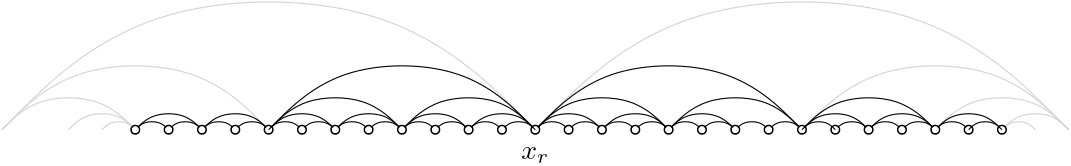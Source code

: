 <?xml version="1.0"?>
<!DOCTYPE ipe SYSTEM "ipe.dtd">
<ipe version="70005" creator="Ipe 7.1.1">
<info created="D:20120312090323" modified="D:20130326155155"/>
<ipestyle name="basic">
<symbol name="arrow/arc(spx)">
<path stroke="sym-stroke" fill="sym-stroke" pen="sym-pen">
0 0 m
-1 0.333 l
-1 -0.333 l
h
</path>
</symbol>
<symbol name="arrow/farc(spx)">
<path stroke="sym-stroke" fill="white" pen="sym-pen">
0 0 m
-1 0.333 l
-1 -0.333 l
h
</path>
</symbol>
<symbol name="mark/circle(sx)" transformations="translations">
<path fill="sym-stroke">
0.6 0 0 0.6 0 0 e
0.4 0 0 0.4 0 0 e
</path>
</symbol>
<symbol name="mark/disk(sx)" transformations="translations">
<path fill="sym-stroke">
0.6 0 0 0.6 0 0 e
</path>
</symbol>
<symbol name="mark/fdisk(sfx)" transformations="translations">
<group>
<path fill="sym-stroke" fillrule="eofill">
0.6 0 0 0.6 0 0 e
0.4 0 0 0.4 0 0 e
</path>
<path fill="sym-fill">
0.4 0 0 0.4 0 0 e
</path>
</group>
</symbol>
<symbol name="mark/box(sx)" transformations="translations">
<path fill="sym-stroke" fillrule="eofill">
-0.6 -0.6 m
0.6 -0.6 l
0.6 0.6 l
-0.6 0.6 l
h
-0.4 -0.4 m
0.4 -0.4 l
0.4 0.4 l
-0.4 0.4 l
h
</path>
</symbol>
<symbol name="mark/square(sx)" transformations="translations">
<path fill="sym-stroke">
-0.6 -0.6 m
0.6 -0.6 l
0.6 0.6 l
-0.6 0.6 l
h
</path>
</symbol>
<symbol name="mark/fsquare(sfx)" transformations="translations">
<group>
<path fill="sym-stroke" fillrule="eofill">
-0.6 -0.6 m
0.6 -0.6 l
0.6 0.6 l
-0.6 0.6 l
h
-0.4 -0.4 m
0.4 -0.4 l
0.4 0.4 l
-0.4 0.4 l
h
</path>
<path fill="sym-fill">
-0.4 -0.4 m
0.4 -0.4 l
0.4 0.4 l
-0.4 0.4 l
h
</path>
</group>
</symbol>
<symbol name="mark/cross(sx)" transformations="translations">
<group>
<path fill="sym-stroke">
-0.43 -0.57 m
0.57 0.43 l
0.43 0.57 l
-0.57 -0.43 l
h
</path>
<path fill="sym-stroke">
-0.43 0.57 m
0.57 -0.43 l
0.43 -0.57 l
-0.57 0.43 l
h
</path>
</group>
</symbol>
<symbol name="arrow/fnormal(spx)">
<path stroke="sym-stroke" fill="white" pen="sym-pen">
0 0 m
-1 0.333 l
-1 -0.333 l
h
</path>
</symbol>
<symbol name="arrow/pointed(spx)">
<path stroke="sym-stroke" fill="sym-stroke" pen="sym-pen">
0 0 m
-1 0.333 l
-0.8 0 l
-1 -0.333 l
h
</path>
</symbol>
<symbol name="arrow/fpointed(spx)">
<path stroke="sym-stroke" fill="white" pen="sym-pen">
0 0 m
-1 0.333 l
-0.8 0 l
-1 -0.333 l
h
</path>
</symbol>
<symbol name="arrow/linear(spx)">
<path stroke="sym-stroke" pen="sym-pen">
-1 0.333 m
0 0 l
-1 -0.333 l
</path>
</symbol>
<symbol name="arrow/fdouble(spx)">
<path stroke="sym-stroke" fill="white" pen="sym-pen">
0 0 m
-1 0.333 l
-1 -0.333 l
h
-1 0 m
-2 0.333 l
-2 -0.333 l
h
</path>
</symbol>
<symbol name="arrow/double(spx)">
<path stroke="sym-stroke" fill="sym-stroke" pen="sym-pen">
0 0 m
-1 0.333 l
-1 -0.333 l
h
-1 0 m
-2 0.333 l
-2 -0.333 l
h
</path>
</symbol>
<pen name="heavier" value="0.8"/>
<pen name="fat" value="1.2"/>
<pen name="ultrafat" value="2"/>
<symbolsize name="large" value="5"/>
<symbolsize name="small" value="2"/>
<symbolsize name="tiny" value="1.1"/>
<arrowsize name="large" value="10"/>
<arrowsize name="small" value="5"/>
<arrowsize name="tiny" value="3"/>
<color name="red" value="1 0 0"/>
<color name="green" value="0 1 0"/>
<color name="blue" value="0 0 1"/>
<color name="yellow" value="1 1 0"/>
<color name="orange" value="1 0.647 0"/>
<color name="gold" value="1 0.843 0"/>
<color name="purple" value="0.627 0.125 0.941"/>
<color name="gray" value="0.745"/>
<color name="brown" value="0.647 0.165 0.165"/>
<color name="navy" value="0 0 0.502"/>
<color name="pink" value="1 0.753 0.796"/>
<color name="seagreen" value="0.18 0.545 0.341"/>
<color name="turquoise" value="0.251 0.878 0.816"/>
<color name="violet" value="0.933 0.51 0.933"/>
<color name="darkblue" value="0 0 0.545"/>
<color name="darkcyan" value="0 0.545 0.545"/>
<color name="darkgray" value="0.663"/>
<color name="darkgreen" value="0 0.392 0"/>
<color name="darkmagenta" value="0.545 0 0.545"/>
<color name="darkorange" value="1 0.549 0"/>
<color name="darkred" value="0.545 0 0"/>
<color name="lightblue" value="0.678 0.847 0.902"/>
<color name="lightcyan" value="0.878 1 1"/>
<color name="lightgray" value="0.827"/>
<color name="lightgreen" value="0.565 0.933 0.565"/>
<color name="lightyellow" value="1 1 0.878"/>
<dashstyle name="dashed" value="[4] 0"/>
<dashstyle name="dotted" value="[1 3] 0"/>
<dashstyle name="dash dotted" value="[4 2 1 2] 0"/>
<dashstyle name="dash dot dotted" value="[4 2 1 2 1 2] 0"/>
<textsize name="large" value="\large"/>
<textsize name="small" value="\small"/>
<textsize name="tiny" value="\tiny"/>
<textsize name="Large" value="\Large"/>
<textsize name="LARGE" value="\LARGE"/>
<textsize name="huge" value="\huge"/>
<textsize name="Huge" value="\Huge"/>
<textsize name="footnote" value="\footnotesize"/>
<textstyle name="center" begin="\begin{center}" end="\end{center}"/>
<textstyle name="itemize" begin="\begin{itemize}" end="\end{itemize}"/>
<textstyle name="item" begin="\begin{itemize}\item{}" end="\end{itemize}"/>
<gridsize name="4 pts" value="4"/>
<gridsize name="8 pts (~3 mm)" value="8"/>
<gridsize name="16 pts (~6 mm)" value="16"/>
<gridsize name="32 pts (~12 mm)" value="32"/>
<gridsize name="10 pts (~3.5 mm)" value="10"/>
<gridsize name="20 pts (~7 mm)" value="20"/>
<gridsize name="14 pts (~5 mm)" value="14"/>
<gridsize name="28 pts (~10 mm)" value="28"/>
<gridsize name="56 pts (~20 mm)" value="56"/>
<anglesize name="90 deg" value="90"/>
<anglesize name="60 deg" value="60"/>
<anglesize name="45 deg" value="45"/>
<anglesize name="30 deg" value="30"/>
<anglesize name="22.5 deg" value="22.5"/>
<tiling name="falling" angle="-60" step="4" width="1"/>
<tiling name="rising" angle="30" step="4" width="1"/>
</ipestyle>
<page>
<layer name="alpha"/>
<layer name="beta"/>
<layer name="gamma"/>
<view layers="alpha" active="alpha"/>
<view layers="alpha gamma" active="gamma"/>
<group layer="alpha" matrix="0.75 0 0 0.75 70.9911 103.355">
<path matrix="2 0 0 2 -228.036 -589.754" stroke="lightgray">
128 496 m
144 512
176 512
192 496 s
</path>
<path matrix="2 0 0 2 155.964 -589.754" stroke="lightgray">
128 496 m
144 512
176 512
192 496 s
</path>
<path matrix="1 0 0 1 347.965 -93.7544" stroke="lightgray">
128 496 m
144 512
176 512
192 496 s
</path>
<path matrix="0.5 0 0 0.5 443.965 154.246" stroke="lightgray">
128 496 m
144 512
176 512
192 496 s
</path>
<path matrix="0.25 0 0 0.25 475.965 278.246" stroke="lightgray">
128 496 m
144 512
176 512
192 496 s
</path>
<path matrix="0.25 0 0 0.25 43.9643 278.246" stroke="lightgray">
128 496 m
144 512
176 512
192 496 s
</path>
<path matrix="0.5 0 0 0.5 -4.0357 154.246" stroke="lightgray">
128 496 m
144 512
176 512
192 496 s
</path>
<path matrix="1 0 0 1 -100.036 -93.7544" stroke="lightgray">
128 496 m
144 512
176 512
192 496 s
</path>
</group>
<path matrix="3 0 0 3 -292.035 -1082.96" stroke="lightgray">
128 496 m
144 512
176 512
192 496 s
</path>
<path matrix="3 0 0 3 -100.035 -1082.96" stroke="lightgray">
128 496 m
144 512
176 512
192 496 s
</path>
<path matrix="0.1875 0 0 0.1875 319.965 312.039" stroke="black">
128 496 m
144 512
176 512
192 496 s
</path>
<path matrix="0.1875 0 0 0.1875 307.965 312.039" stroke="black">
128 496 m
144 512
176 512
192 496 s
</path>
<path matrix="0.1875 0 0 0.1875 295.965 312.039" stroke="black">
128 496 m
144 512
176 512
192 496 s
</path>
<path matrix="0.1875 0 0 0.1875 283.965 312.039" stroke="black">
128 496 m
144 512
176 512
192 496 s
</path>
<path matrix="0.1875 0 0 0.1875 271.965 312.039" stroke="black">
128 496 m
144 512
176 512
192 496 s
</path>
<path matrix="0.1875 0 0 0.1875 259.965 312.039" stroke="black">
128 496 m
144 512
176 512
192 496 s
</path>
<path matrix="0.1875 0 0 0.1875 403.965 312.039" stroke="black">
128 496 m
144 512
176 512
192 496 s
</path>
<path matrix="0.1875 0 0 0.1875 391.965 312.039" stroke="black">
128 496 m
144 512
176 512
192 496 s
</path>
<path matrix="0.1875 0 0 0.1875 379.965 312.039" stroke="black">
128 496 m
144 512
176 512
192 496 s
</path>
<path matrix="0.1875 0 0 0.1875 367.965 312.039" stroke="black">
128 496 m
144 512
176 512
192 496 s
</path>
<path matrix="0.375 0 0 0.375 91.9646 219.039" stroke="black">
128 496 m
144 512
176 512
192 496 s
</path>
<path matrix="0.375 0 0 0.375 115.965 219.039" stroke="black">
128 496 m
144 512
176 512
192 496 s
</path>
<path matrix="0.375 0 0 0.375 139.965 219.039" stroke="black">
128 496 m
144 512
176 512
192 496 s
</path>
<path matrix="0.375 0 0 0.375 163.965 219.039" stroke="black">
128 496 m
144 512
176 512
192 496 s
</path>
<path matrix="0.375 0 0 0.375 187.965 219.039" stroke="black">
128 496 m
144 512
176 512
192 496 s
</path>
<path matrix="0.375 0 0 0.375 211.965 219.039" stroke="black">
128 496 m
144 512
176 512
192 496 s
</path>
<path matrix="0.375 0 0 0.375 235.965 219.039" stroke="black">
128 496 m
144 512
176 512
192 496 s
</path>
<path matrix="0.375 0 0 0.375 259.965 219.039" stroke="black">
128 496 m
144 512
176 512
192 496 s
</path>
<path matrix="0.375 0 0 0.375 283.965 219.039" stroke="black">
128 496 m
144 512
176 512
192 496 s
</path>
<path matrix="0.375 0 0 0.375 331.965 219.039" stroke="black">
128 496 m
144 512
176 512
192 496 s
</path>
<path matrix="0.375 0 0 0.375 355.965 219.039" stroke="black">
128 496 m
144 512
176 512
192 496 s
</path>
<path matrix="0.375 0 0 0.375 379.965 219.039" stroke="black">
128 496 m
144 512
176 512
192 496 s
</path>
<path matrix="0.1875 0 0 0.1875 115.965 312.039" stroke="black">
128 496 m
144 512
176 512
192 496 s
</path>
<path matrix="0.1875 0 0 0.1875 127.965 312.039" stroke="black">
128 496 m
144 512
176 512
192 496 s
</path>
<path matrix="0.1875 0 0 0.1875 139.965 312.039" stroke="black">
128 496 m
144 512
176 512
192 496 s
</path>
<path matrix="0.1875 0 0 0.1875 151.965 312.039" stroke="black">
128 496 m
144 512
176 512
192 496 s
</path>
<path matrix="0.1875 0 0 0.1875 163.965 312.039" stroke="black">
128 496 m
144 512
176 512
192 496 s
</path>
<path matrix="0.1875 0 0 0.1875 175.965 312.039" stroke="black">
128 496 m
144 512
176 512
192 496 s
</path>
<path matrix="0.1875 0 0 0.1875 187.965 312.039" stroke="black">
128 496 m
144 512
176 512
192 496 s
</path>
<path matrix="0.1875 0 0 0.1875 199.965 312.039" stroke="black">
128 496 m
144 512
176 512
192 496 s
</path>
<path matrix="0.1875 0 0 0.1875 211.965 312.039" stroke="black">
128 496 m
144 512
176 512
192 496 s
</path>
<path matrix="0.1875 0 0 0.1875 223.965 312.039" stroke="black">
128 496 m
144 512
176 512
192 496 s
</path>
<path matrix="0.1875 0 0 0.1875 235.965 312.039" stroke="black">
128 496 m
144 512
176 512
192 496 s
</path>
<path matrix="0.1875 0 0 0.1875 247.965 312.039" stroke="black">
128 496 m
144 512
176 512
192 496 s
</path>
<path matrix="0.1875 0 0 0.1875 331.965 312.039" stroke="black">
128 496 m
144 512
176 512
192 496 s
</path>
<path matrix="0.1875 0 0 0.1875 343.965 312.039" stroke="black">
128 496 m
144 512
176 512
192 496 s
</path>
<path matrix="1.5 0 0 1.5 91.9646 -338.961" stroke="black">
128 496 m
144 512
176 512
192 496 s
</path>
<path matrix="0.75 0 0 0.75 91.9646 33.0387" stroke="black">
128 496 m
144 512
176 512
192 496 s
</path>
<path matrix="0.75 0 0 0.75 139.965 33.0387" stroke="black">
128 496 m
144 512
176 512
192 496 s
</path>
<path matrix="0.75 0 0 0.75 187.965 33.0387" stroke="black">
128 496 m
144 512
176 512
192 496 s
</path>
<path matrix="0.75 0 0 0.75 235.965 33.0387" stroke="black">
128 496 m
144 512
176 512
192 496 s
</path>
<path matrix="0.75 0 0 0.75 283.965 33.0387" stroke="black">
128 496 m
144 512
176 512
192 496 s
</path>
<use matrix="0.75 0 0 0.75 70.9911 103.355" name="mark/fdisk(sfx)" pos="91.9646 402.246" size="normal" stroke="black" fill="white"/>
<use matrix="0.75 0 0 0.75 70.9911 103.355" name="mark/fdisk(sfx)" pos="107.965 402.246" size="normal" stroke="black" fill="white"/>
<use matrix="0.75 0 0 0.75 70.9911 103.355" name="mark/fdisk(sfx)" pos="123.965 402.246" size="normal" stroke="black" fill="white"/>
<use matrix="0.75 0 0 0.75 70.9911 103.355" name="mark/fdisk(sfx)" pos="139.965 402.246" size="normal" stroke="black" fill="white"/>
<use matrix="0.75 0 0 0.75 70.9911 103.355" name="mark/fdisk(sfx)" pos="155.965 402.246" size="normal" stroke="black" fill="white"/>
<use matrix="0.75 0 0 0.75 70.9911 103.355" name="mark/fdisk(sfx)" pos="171.965 402.246" size="normal" stroke="black" fill="white"/>
<use matrix="0.75 0 0 0.75 70.9911 103.355" name="mark/fdisk(sfx)" pos="187.965 402.246" size="normal" stroke="black" fill="white"/>
<use matrix="0.75 0 0 0.75 70.9911 103.355" name="mark/fdisk(sfx)" pos="203.965 402.246" size="normal" stroke="black" fill="white"/>
<use matrix="0.75 0 0 0.75 70.9911 103.355" name="mark/fdisk(sfx)" pos="219.965 402.246" size="normal" stroke="black" fill="white"/>
<use matrix="0.75 0 0 0.75 70.9911 103.355" name="mark/fdisk(sfx)" pos="235.965 402.246" size="normal" stroke="black" fill="white"/>
<use matrix="0.75 0 0 0.75 70.9911 103.355" name="mark/fdisk(sfx)" pos="251.965 402.246" size="normal" stroke="black" fill="white"/>
<use matrix="0.75 0 0 0.75 70.9911 103.355" name="mark/fdisk(sfx)" pos="267.965 402.246" size="normal" stroke="black" fill="white"/>
<use matrix="0.75 0 0 0.75 70.9911 103.355" name="mark/fdisk(sfx)" pos="283.965 402.246" size="normal" stroke="black" fill="white"/>
<use matrix="0.75 0 0 0.75 70.9911 103.355" name="mark/fdisk(sfx)" pos="299.965 402.246" size="normal" stroke="black" fill="white"/>
<use matrix="0.75 0 0 0.75 70.9911 103.355" name="mark/fdisk(sfx)" pos="315.965 402.246" size="normal" stroke="black" fill="white"/>
<use matrix="0.75 0 0 0.75 70.9911 103.355" name="mark/fdisk(sfx)" pos="331.965 402.246" size="normal" stroke="black" fill="white"/>
<use matrix="0.75 0 0 0.75 70.9911 103.355" name="mark/fdisk(sfx)" pos="347.965 402.246" size="normal" stroke="black" fill="white"/>
<use matrix="0.75 0 0 0.75 70.9911 103.355" name="mark/fdisk(sfx)" pos="363.965 402.246" size="normal" stroke="black" fill="white"/>
<use matrix="0.75 0 0 0.75 70.9911 103.355" name="mark/fdisk(sfx)" pos="379.965 402.246" size="normal" stroke="black" fill="white"/>
<use matrix="0.75 0 0 0.75 70.9911 103.355" name="mark/fdisk(sfx)" pos="395.965 402.246" size="normal" stroke="black" fill="white"/>
<use matrix="0.75 0 0 0.75 70.9911 103.355" name="mark/fdisk(sfx)" pos="411.965 402.246" size="normal" stroke="black" fill="white"/>
<use matrix="0.75 0 0 0.75 70.9911 103.355" name="mark/fdisk(sfx)" pos="427.965 402.246" size="normal" stroke="black" fill="white"/>
<use matrix="0.75 0 0 0.75 70.9911 103.355" name="mark/fdisk(sfx)" pos="443.965 402.246" size="normal" stroke="black" fill="white"/>
<use matrix="0.75 0 0 0.75 70.9911 103.355" name="mark/fdisk(sfx)" pos="459.965 402.246" size="normal" stroke="black" fill="white"/>
<use matrix="0.75 0 0 0.75 70.9911 103.355" name="mark/fdisk(sfx)" pos="475.965 402.246" size="normal" stroke="black" fill="white"/>
<use matrix="0.75 0 0 0.75 70.9911 103.355" name="mark/fdisk(sfx)" pos="491.965 402.246" size="normal" stroke="black" fill="white"/>
<use matrix="0.75 0 0 0.75 70.9911 103.355" name="mark/fdisk(sfx)" pos="507.965 402.246" size="normal" stroke="black" fill="white"/>
<text matrix="0.75 0 0 0.75 71.7283 102.906" transformations="translations" pos="282.982 388.824" stroke="black" type="label" halign="center" valign="baseline">$x_r$</text>
<use layer="gamma" matrix="0.75 0 0 0.75 70.9911 103.355" name="mark/disk(sx)" pos="123.965 402.246" size="normal" stroke="black"/>
<use matrix="0.75 0 0 0.75 70.9911 103.355" name="mark/disk(sx)" pos="219.965 402.246" size="normal" stroke="black"/>
<use matrix="0.75 0 0 0.75 70.9911 103.355" name="mark/disk(sx)" pos="395.965 402.246" size="normal" stroke="black"/>
<use matrix="0.75 0 0 0.75 70.9911 103.355" name="mark/cross(sx)" pos="107.965 402.246" size="normal" stroke="black"/>
<use matrix="0.75 0 0 0.75 70.9911 103.355" name="mark/cross(sx)" pos="139.965 402.246" size="normal" stroke="black"/>
<use matrix="0.75 0 0 0.75 70.9911 103.355" name="mark/cross(sx)" pos="203.965 402.246" size="normal" stroke="black"/>
<use matrix="0.75 0 0 0.75 70.9911 103.355" name="mark/cross(sx)" pos="187.965 402.246" size="normal" stroke="black"/>
<use matrix="0.75 0 0 0.75 70.9911 103.355" name="mark/cross(sx)" pos="171.965 402.246" size="normal" stroke="black"/>
<use matrix="0.75 0 0 0.75 70.9911 103.355" name="mark/cross(sx)" pos="235.965 402.246" size="normal" stroke="black"/>
<use matrix="0.75 0 0 0.75 70.9911 103.355" name="mark/cross(sx)" pos="251.965 402.246" size="normal" stroke="black"/>
<use matrix="0.75 0 0 0.75 70.9911 103.355" name="mark/cross(sx)" pos="267.965 402.246" size="normal" stroke="black"/>
<use name="mark/disk(sx)" pos="451.965 405.039" size="normal" stroke="black"/>
<use name="mark/cross(sx)" pos="439.965 405.039" size="normal" stroke="black"/>
<path matrix="0.375 0 0 0.375 307.965 219.04" stroke="black">
128 496 m
144 512
176 512
192 496 s
</path>
<path matrix="0.1875 0 0 0.1875 259.965 312.039" stroke="black">
128 496 m
144 512
176 512
192 496 s
</path>
<path matrix="0.1875 0 0 0.1875 271.965 312.039" stroke="black">
128 496 m
144 512
176 512
192 496 s
</path>
<path matrix="0.1875 0 0 0.1875 283.965 312.039" stroke="black">
128 496 m
144 512
176 512
192 496 s
</path>
<path matrix="0.1875 0 0 0.1875 295.965 312.039" stroke="black">
128 496 m
144 512
176 512
192 496 s
</path>
<path matrix="0.1875 0 0 0.1875 307.965 312.039" stroke="black">
128 496 m
144 512
176 512
192 496 s
</path>
<path matrix="0.1875 0 0 0.1875 319.965 312.039" stroke="black">
128 496 m
144 512
176 512
192 496 s
</path>
<path matrix="0.1875 0 0 0.1875 355.965 312.039" stroke="black">
128 496 m
144 512
176 512
192 496 s
</path>
<path matrix="0.1875 0 0 0.1875 367.965 312.039" stroke="black">
128 496 m
144 512
176 512
192 496 s
</path>
<path matrix="0.1875 0 0 0.1875 379.965 312.039" stroke="black">
128 496 m
144 512
176 512
192 496 s
</path>
<path matrix="0.1875 0 0 0.1875 391.965 312.039" stroke="black">
128 496 m
144 512
176 512
192 496 s
</path>
<path matrix="0.1875 0 0 0.1875 415.965 312.039" stroke="black">
128 496 m
144 512
176 512
192 496 s
</path>
<path matrix="1.5 0 0 1.5 -4.03515 -338.961" stroke="black">
128 496 m
144 512
176 512
192 496 s
</path>
<path matrix="0.75 0 0 0.75 43.9646 33.0392" stroke="black">
128 496 m
144 512
176 512
192 496 s
</path>
<path matrix="0.375 0 0 0.375 307.965 219.04" stroke="purple" pen="fat">
128 496 m
144 512
176 512
192 496 s
</path>
<path matrix="0.1875 0 0 0.1875 259.965 312.039" stroke="purple" pen="fat">
128 496 m
144 512
176 512
192 496 s
</path>
<path matrix="0.1875 0 0 0.1875 271.965 312.039" stroke="purple" pen="fat">
128 496 m
144 512
176 512
192 496 s
</path>
<path matrix="0.1875 0 0 0.1875 283.965 312.039" stroke="purple" pen="fat">
128 496 m
144 512
176 512
192 496 s
</path>
<path matrix="0.1875 0 0 0.1875 295.965 312.039" stroke="purple" pen="fat">
128 496 m
144 512
176 512
192 496 s
</path>
<path matrix="0.1875 0 0 0.1875 307.965 312.039" stroke="purple" pen="fat">
128 496 m
144 512
176 512
192 496 s
</path>
<path matrix="0.1875 0 0 0.1875 319.965 312.039" stroke="purple" pen="fat">
128 496 m
144 512
176 512
192 496 s
</path>
<path matrix="0.1875 0 0 0.1875 355.965 312.039" stroke="purple" pen="fat">
128 496 m
144 512
176 512
192 496 s
</path>
<path matrix="0.1875 0 0 0.1875 367.965 312.039" stroke="purple" pen="fat">
128 496 m
144 512
176 512
192 496 s
</path>
<path matrix="0.1875 0 0 0.1875 379.965 312.039" stroke="purple" pen="fat">
128 496 m
144 512
176 512
192 496 s
</path>
<path matrix="0.1875 0 0 0.1875 391.965 312.039" stroke="purple" pen="fat">
128 496 m
144 512
176 512
192 496 s
</path>
<path matrix="1.5 0 0 1.5 -4.03515 -338.961" stroke="purple" pen="fat">
128 496 m
144 512
176 512
192 496 s
</path>
<path matrix="0.75 0 0 0.75 43.9646 33.0392" stroke="purple" pen="fat">
128 496 m
144 512
176 512
192 496 s
</path>
<path matrix="0.1875 0 0 0.1875 403.965 312.039" stroke="black">
128 496 m
144 512
176 512
192 496 s
</path>
<path layer="alpha" matrix="0.1875 0 0 0.1875 355.965 312.039" stroke="black">
128 496 m
144 512
176 512
192 496 s
</path>
<path matrix="0.1875 0 0 0.1875 415.965 312.039" stroke="black">
128 496 m
144 512
176 512
192 496 s
</path>
<path matrix="1.5 0 0 1.5 -4.0354 -338.962" stroke="black">
128 496 m
144 512
176 512
192 496 s
</path>
</page>
</ipe>
